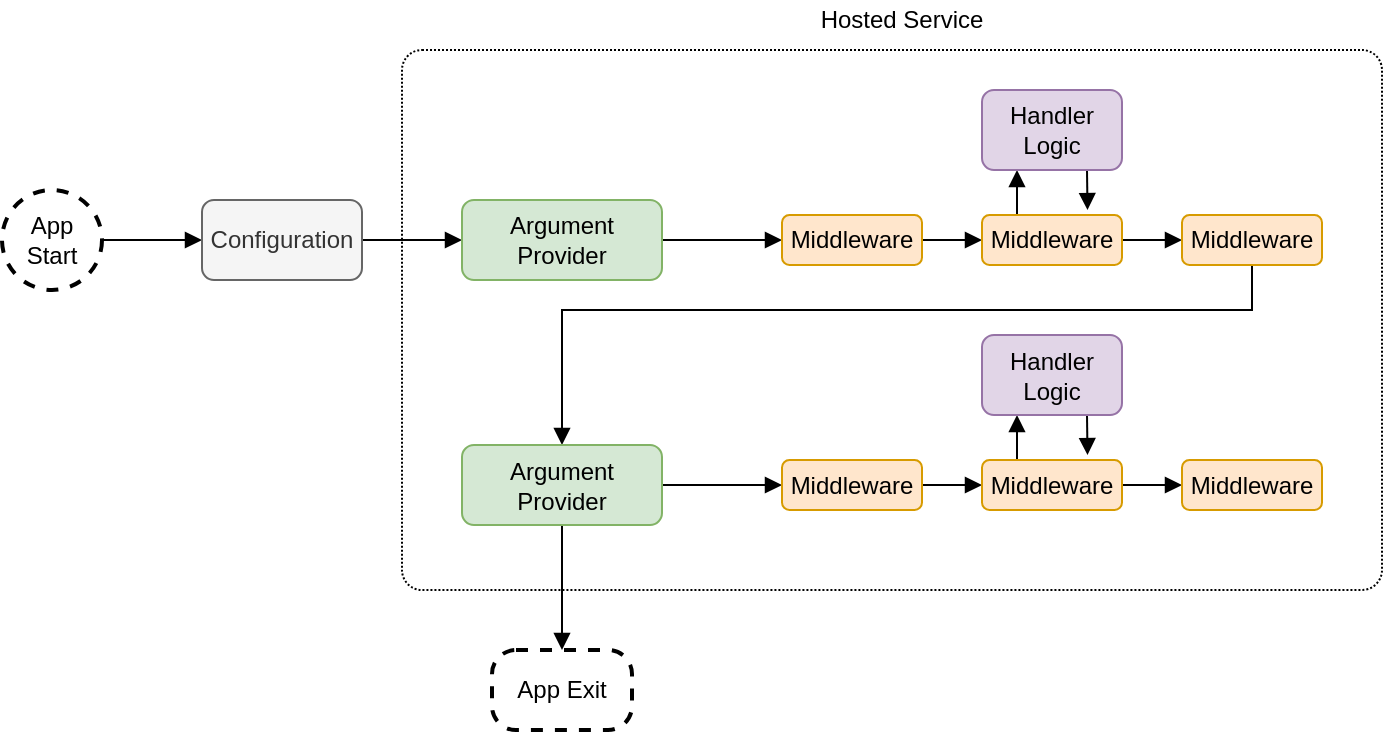<mxfile version="14.5.1" type="device"><diagram id="KQcmc4olRH8mGJ0dX9dj" name="Page-1"><mxGraphModel dx="750" dy="668" grid="1" gridSize="10" guides="1" tooltips="1" connect="1" arrows="1" fold="1" page="0" pageScale="1" pageWidth="850" pageHeight="1100" math="0" shadow="0"><root><mxCell id="0"/><mxCell id="1" parent="0"/><mxCell id="SppjDmhwaKnIMNetVTL--8" style="edgeStyle=orthogonalEdgeStyle;rounded=0;orthogonalLoop=1;jettySize=auto;html=1;exitX=1;exitY=0.5;exitDx=0;exitDy=0;entryX=0;entryY=0.5;entryDx=0;entryDy=0;endArrow=block;endFill=1;" edge="1" parent="1" source="SppjDmhwaKnIMNetVTL--1" target="SppjDmhwaKnIMNetVTL--7"><mxGeometry relative="1" as="geometry"/></mxCell><mxCell id="SppjDmhwaKnIMNetVTL--1" value="App&lt;br&gt;Start" style="ellipse;whiteSpace=wrap;html=1;aspect=fixed;strokeWidth=2;dashed=1;" vertex="1" parent="1"><mxGeometry x="190" y="350" width="50" height="50" as="geometry"/></mxCell><mxCell id="SppjDmhwaKnIMNetVTL--3" value="App Exit" style="rounded=1;whiteSpace=wrap;html=1;dashed=1;strokeWidth=2;arcSize=30;" vertex="1" parent="1"><mxGeometry x="435" y="580" width="70" height="40" as="geometry"/></mxCell><mxCell id="SppjDmhwaKnIMNetVTL--12" style="edgeStyle=orthogonalEdgeStyle;rounded=0;orthogonalLoop=1;jettySize=auto;html=1;exitX=1;exitY=0.5;exitDx=0;exitDy=0;entryX=0;entryY=0.5;entryDx=0;entryDy=0;endArrow=block;endFill=1;" edge="1" parent="1" source="SppjDmhwaKnIMNetVTL--7" target="SppjDmhwaKnIMNetVTL--9"><mxGeometry relative="1" as="geometry"/></mxCell><mxCell id="SppjDmhwaKnIMNetVTL--7" value="Configuration" style="rounded=1;whiteSpace=wrap;html=1;strokeWidth=1;fillColor=#f5f5f5;strokeColor=#666666;fontColor=#333333;" vertex="1" parent="1"><mxGeometry x="290" y="355" width="80" height="40" as="geometry"/></mxCell><mxCell id="SppjDmhwaKnIMNetVTL--16" style="edgeStyle=orthogonalEdgeStyle;rounded=0;orthogonalLoop=1;jettySize=auto;html=1;exitX=1;exitY=0.5;exitDx=0;exitDy=0;entryX=0;entryY=0.5;entryDx=0;entryDy=0;endArrow=block;endFill=1;" edge="1" parent="1" source="SppjDmhwaKnIMNetVTL--9" target="SppjDmhwaKnIMNetVTL--10"><mxGeometry relative="1" as="geometry"/></mxCell><mxCell id="SppjDmhwaKnIMNetVTL--9" value="Argument&lt;br&gt;Provider" style="rounded=1;whiteSpace=wrap;html=1;strokeWidth=1;fillColor=#d5e8d4;strokeColor=#82b366;" vertex="1" parent="1"><mxGeometry x="420" y="355" width="100" height="40" as="geometry"/></mxCell><mxCell id="SppjDmhwaKnIMNetVTL--17" style="edgeStyle=orthogonalEdgeStyle;rounded=0;orthogonalLoop=1;jettySize=auto;html=1;exitX=1;exitY=0.5;exitDx=0;exitDy=0;entryX=0;entryY=0.5;entryDx=0;entryDy=0;endArrow=block;endFill=1;" edge="1" parent="1" source="SppjDmhwaKnIMNetVTL--10" target="SppjDmhwaKnIMNetVTL--14"><mxGeometry relative="1" as="geometry"/></mxCell><mxCell id="SppjDmhwaKnIMNetVTL--10" value="Middleware" style="rounded=1;whiteSpace=wrap;html=1;strokeWidth=1;fillColor=#ffe6cc;strokeColor=#d79b00;" vertex="1" parent="1"><mxGeometry x="580" y="362.5" width="70" height="25" as="geometry"/></mxCell><mxCell id="SppjDmhwaKnIMNetVTL--18" style="edgeStyle=orthogonalEdgeStyle;rounded=0;orthogonalLoop=1;jettySize=auto;html=1;exitX=1;exitY=0.5;exitDx=0;exitDy=0;entryX=0;entryY=0.5;entryDx=0;entryDy=0;endArrow=block;endFill=1;" edge="1" parent="1" source="SppjDmhwaKnIMNetVTL--14" target="SppjDmhwaKnIMNetVTL--15"><mxGeometry relative="1" as="geometry"/></mxCell><mxCell id="SppjDmhwaKnIMNetVTL--21" style="edgeStyle=orthogonalEdgeStyle;rounded=0;orthogonalLoop=1;jettySize=auto;html=1;exitX=0.25;exitY=0;exitDx=0;exitDy=0;entryX=0.25;entryY=1;entryDx=0;entryDy=0;endArrow=block;endFill=1;" edge="1" parent="1" source="SppjDmhwaKnIMNetVTL--14" target="SppjDmhwaKnIMNetVTL--19"><mxGeometry relative="1" as="geometry"/></mxCell><mxCell id="SppjDmhwaKnIMNetVTL--14" value="Middleware" style="rounded=1;whiteSpace=wrap;html=1;strokeWidth=1;fillColor=#ffe6cc;strokeColor=#d79b00;" vertex="1" parent="1"><mxGeometry x="680" y="362.5" width="70" height="25" as="geometry"/></mxCell><mxCell id="SppjDmhwaKnIMNetVTL--24" style="edgeStyle=orthogonalEdgeStyle;rounded=0;orthogonalLoop=1;jettySize=auto;html=1;exitX=0.5;exitY=1;exitDx=0;exitDy=0;entryX=0.5;entryY=0;entryDx=0;entryDy=0;endArrow=block;endFill=1;" edge="1" parent="1" source="SppjDmhwaKnIMNetVTL--15" target="SppjDmhwaKnIMNetVTL--23"><mxGeometry relative="1" as="geometry"><Array as="points"><mxPoint x="815" y="410"/><mxPoint x="470" y="410"/></Array></mxGeometry></mxCell><mxCell id="SppjDmhwaKnIMNetVTL--15" value="Middleware" style="rounded=1;whiteSpace=wrap;html=1;strokeWidth=1;fillColor=#ffe6cc;strokeColor=#d79b00;" vertex="1" parent="1"><mxGeometry x="780" y="362.5" width="70" height="25" as="geometry"/></mxCell><mxCell id="SppjDmhwaKnIMNetVTL--22" style="edgeStyle=orthogonalEdgeStyle;rounded=0;orthogonalLoop=1;jettySize=auto;html=1;exitX=0.75;exitY=1;exitDx=0;exitDy=0;endArrow=block;endFill=1;" edge="1" parent="1" source="SppjDmhwaKnIMNetVTL--19"><mxGeometry relative="1" as="geometry"><mxPoint x="732.759" y="360" as="targetPoint"/></mxGeometry></mxCell><mxCell id="SppjDmhwaKnIMNetVTL--19" value="Handler&lt;br&gt;Logic" style="rounded=1;whiteSpace=wrap;html=1;strokeWidth=1;fillColor=#e1d5e7;strokeColor=#9673a6;" vertex="1" parent="1"><mxGeometry x="680" y="300" width="70" height="40" as="geometry"/></mxCell><mxCell id="SppjDmhwaKnIMNetVTL--33" style="edgeStyle=orthogonalEdgeStyle;rounded=0;orthogonalLoop=1;jettySize=auto;html=1;exitX=1;exitY=0.5;exitDx=0;exitDy=0;endArrow=block;endFill=1;" edge="1" parent="1" source="SppjDmhwaKnIMNetVTL--23" target="SppjDmhwaKnIMNetVTL--26"><mxGeometry relative="1" as="geometry"/></mxCell><mxCell id="SppjDmhwaKnIMNetVTL--34" style="edgeStyle=orthogonalEdgeStyle;rounded=0;orthogonalLoop=1;jettySize=auto;html=1;exitX=0.5;exitY=1;exitDx=0;exitDy=0;entryX=0.5;entryY=0;entryDx=0;entryDy=0;endArrow=block;endFill=1;" edge="1" parent="1" source="SppjDmhwaKnIMNetVTL--23" target="SppjDmhwaKnIMNetVTL--3"><mxGeometry relative="1" as="geometry"/></mxCell><mxCell id="SppjDmhwaKnIMNetVTL--23" value="Argument&lt;br&gt;Provider" style="rounded=1;whiteSpace=wrap;html=1;strokeWidth=1;fillColor=#d5e8d4;strokeColor=#82b366;" vertex="1" parent="1"><mxGeometry x="420" y="477.5" width="100" height="40" as="geometry"/></mxCell><mxCell id="SppjDmhwaKnIMNetVTL--25" style="edgeStyle=orthogonalEdgeStyle;rounded=0;orthogonalLoop=1;jettySize=auto;html=1;exitX=1;exitY=0.5;exitDx=0;exitDy=0;entryX=0;entryY=0.5;entryDx=0;entryDy=0;endArrow=block;endFill=1;" edge="1" source="SppjDmhwaKnIMNetVTL--26" target="SppjDmhwaKnIMNetVTL--29" parent="1"><mxGeometry relative="1" as="geometry"/></mxCell><mxCell id="SppjDmhwaKnIMNetVTL--26" value="Middleware" style="rounded=1;whiteSpace=wrap;html=1;strokeWidth=1;fillColor=#ffe6cc;strokeColor=#d79b00;" vertex="1" parent="1"><mxGeometry x="580" y="485" width="70" height="25" as="geometry"/></mxCell><mxCell id="SppjDmhwaKnIMNetVTL--27" style="edgeStyle=orthogonalEdgeStyle;rounded=0;orthogonalLoop=1;jettySize=auto;html=1;exitX=1;exitY=0.5;exitDx=0;exitDy=0;entryX=0;entryY=0.5;entryDx=0;entryDy=0;endArrow=block;endFill=1;" edge="1" source="SppjDmhwaKnIMNetVTL--29" target="SppjDmhwaKnIMNetVTL--30" parent="1"><mxGeometry relative="1" as="geometry"/></mxCell><mxCell id="SppjDmhwaKnIMNetVTL--28" style="edgeStyle=orthogonalEdgeStyle;rounded=0;orthogonalLoop=1;jettySize=auto;html=1;exitX=0.25;exitY=0;exitDx=0;exitDy=0;entryX=0.25;entryY=1;entryDx=0;entryDy=0;endArrow=block;endFill=1;" edge="1" source="SppjDmhwaKnIMNetVTL--29" target="SppjDmhwaKnIMNetVTL--32" parent="1"><mxGeometry relative="1" as="geometry"/></mxCell><mxCell id="SppjDmhwaKnIMNetVTL--29" value="Middleware" style="rounded=1;whiteSpace=wrap;html=1;strokeWidth=1;fillColor=#ffe6cc;strokeColor=#d79b00;" vertex="1" parent="1"><mxGeometry x="680" y="485" width="70" height="25" as="geometry"/></mxCell><mxCell id="SppjDmhwaKnIMNetVTL--30" value="Middleware" style="rounded=1;whiteSpace=wrap;html=1;strokeWidth=1;fillColor=#ffe6cc;strokeColor=#d79b00;" vertex="1" parent="1"><mxGeometry x="780" y="485" width="70" height="25" as="geometry"/></mxCell><mxCell id="SppjDmhwaKnIMNetVTL--31" style="edgeStyle=orthogonalEdgeStyle;rounded=0;orthogonalLoop=1;jettySize=auto;html=1;exitX=0.75;exitY=1;exitDx=0;exitDy=0;endArrow=block;endFill=1;" edge="1" source="SppjDmhwaKnIMNetVTL--32" parent="1"><mxGeometry relative="1" as="geometry"><mxPoint x="732.759" y="482.5" as="targetPoint"/></mxGeometry></mxCell><mxCell id="SppjDmhwaKnIMNetVTL--32" value="Handler&lt;br&gt;Logic" style="rounded=1;whiteSpace=wrap;html=1;strokeWidth=1;fillColor=#e1d5e7;strokeColor=#9673a6;" vertex="1" parent="1"><mxGeometry x="680" y="422.5" width="70" height="40" as="geometry"/></mxCell><mxCell id="SppjDmhwaKnIMNetVTL--35" value="" style="rounded=1;whiteSpace=wrap;html=1;strokeWidth=1;fillColor=none;dashed=1;dashPattern=1 1;absoluteArcSize=1;" vertex="1" parent="1"><mxGeometry x="390" y="280" width="490" height="270" as="geometry"/></mxCell><mxCell id="SppjDmhwaKnIMNetVTL--36" value="Hosted Service" style="text;html=1;strokeColor=none;fillColor=none;align=center;verticalAlign=middle;whiteSpace=wrap;rounded=0;dashed=1;dashPattern=1 1;" vertex="1" parent="1"><mxGeometry x="590" y="255" width="100" height="20" as="geometry"/></mxCell></root></mxGraphModel></diagram></mxfile>